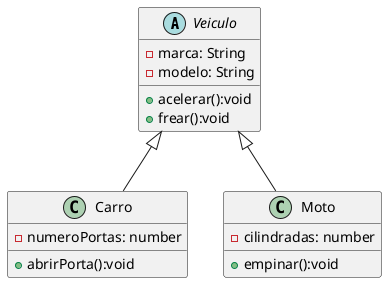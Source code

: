@startuml
abstract class Veiculo{
    -marca: String
    -modelo: String
    +acelerar():void
    +frear():void
}

class Carro extends Veiculo{
    -numeroPortas: number
    +abrirPorta():void
}


class Moto extends Veiculo{
    -cilindradas: number
    +empinar():void
}




@enduml